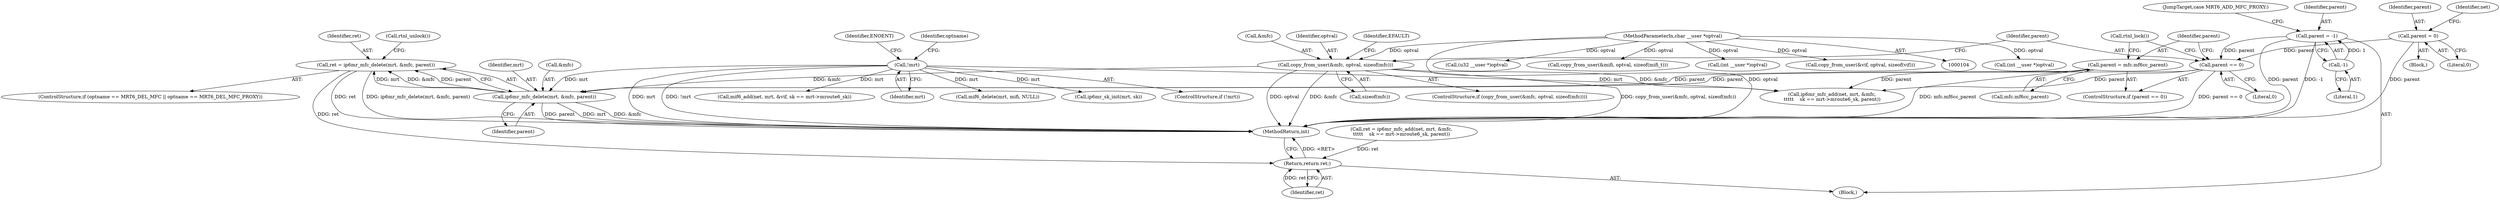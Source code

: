 digraph "0_linux_99253eb750fda6a644d5188fb26c43bad8d5a745_0@API" {
"1000304" [label="(Call,ret = ip6mr_mfc_delete(mrt, &mfc, parent))"];
"1000306" [label="(Call,ip6mr_mfc_delete(mrt, &mfc, parent))"];
"1000141" [label="(Call,!mrt)"];
"1000277" [label="(Call,copy_from_user(&mfc, optval, sizeof(mfc)))"];
"1000107" [label="(MethodParameterIn,char __user *optval)"];
"1000290" [label="(Call,parent = mfc.mf6cc_parent)"];
"1000287" [label="(Call,parent == 0)"];
"1000262" [label="(Call,parent = -1)"];
"1000264" [label="(Call,-1)"];
"1000112" [label="(Call,parent = 0)"];
"1000326" [label="(Return,return ret;)"];
"1000306" [label="(Call,ip6mr_mfc_delete(mrt, &mfc, parent))"];
"1000218" [label="(Call,mif6_add(net, mrt, &vif, sk == mrt->mroute6_sk))"];
"1000142" [label="(Identifier,mrt)"];
"1000253" [label="(Call,mif6_delete(mrt, mifi, NULL))"];
"1000314" [label="(Call,ip6mr_mfc_add(net, mrt, &mfc,\n\t\t\t\t\t    sk == mrt->mroute6_sk, parent))"];
"1000369" [label="(Call,(int __user *)optval)"];
"1000291" [label="(Identifier,parent)"];
"1000264" [label="(Call,-1)"];
"1000113" [label="(Identifier,parent)"];
"1000310" [label="(Identifier,parent)"];
"1000265" [label="(Literal,1)"];
"1000114" [label="(Literal,0)"];
"1000295" [label="(Call,rtnl_lock())"];
"1000169" [label="(Block,)"];
"1000325" [label="(Call,rtnl_unlock())"];
"1000286" [label="(ControlStructure,if (parent == 0))"];
"1000307" [label="(Identifier,mrt)"];
"1000266" [label="(JumpTarget,case MRT6_ADD_MFC_PROXY:)"];
"1000418" [label="(Call,(u32 __user *)optval)"];
"1000120" [label="(Identifier,net)"];
"1000288" [label="(Identifier,parent)"];
"1000262" [label="(Call,parent = -1)"];
"1000263" [label="(Identifier,parent)"];
"1000148" [label="(Identifier,optname)"];
"1000180" [label="(Call,ip6mr_sk_init(mrt, sk))"];
"1000281" [label="(Call,sizeof(mfc))"];
"1000312" [label="(Call,ret = ip6mr_mfc_add(net, mrt, &mfc,\n\t\t\t\t\t    sk == mrt->mroute6_sk, parent))"];
"1000326" [label="(Return,return ret;)"];
"1000276" [label="(ControlStructure,if (copy_from_user(&mfc, optval, sizeof(mfc))))"];
"1000296" [label="(ControlStructure,if (optname == MRT6_DEL_MFC || optname == MRT6_DEL_MFC_PROXY))"];
"1000289" [label="(Literal,0)"];
"1000241" [label="(Call,copy_from_user(&mifi, optval, sizeof(mifi_t)))"];
"1000292" [label="(Call,mfc.mf6cc_parent)"];
"1000280" [label="(Identifier,optval)"];
"1000141" [label="(Call,!mrt)"];
"1000287" [label="(Call,parent == 0)"];
"1000470" [label="(MethodReturn,int)"];
"1000308" [label="(Call,&mfc)"];
"1000277" [label="(Call,copy_from_user(&mfc, optval, sizeof(mfc)))"];
"1000304" [label="(Call,ret = ip6mr_mfc_delete(mrt, &mfc, parent))"];
"1000107" [label="(MethodParameterIn,char __user *optval)"];
"1000109" [label="(Block,)"];
"1000327" [label="(Identifier,ret)"];
"1000285" [label="(Identifier,EFAULT)"];
"1000278" [label="(Call,&mfc)"];
"1000342" [label="(Call,(int __user *)optval)"];
"1000112" [label="(Call,parent = 0)"];
"1000197" [label="(Call,copy_from_user(&vif, optval, sizeof(vif)))"];
"1000140" [label="(ControlStructure,if (!mrt))"];
"1000290" [label="(Call,parent = mfc.mf6cc_parent)"];
"1000305" [label="(Identifier,ret)"];
"1000145" [label="(Identifier,ENOENT)"];
"1000304" -> "1000296"  [label="AST: "];
"1000304" -> "1000306"  [label="CFG: "];
"1000305" -> "1000304"  [label="AST: "];
"1000306" -> "1000304"  [label="AST: "];
"1000325" -> "1000304"  [label="CFG: "];
"1000304" -> "1000470"  [label="DDG: ret"];
"1000304" -> "1000470"  [label="DDG: ip6mr_mfc_delete(mrt, &mfc, parent)"];
"1000306" -> "1000304"  [label="DDG: mrt"];
"1000306" -> "1000304"  [label="DDG: &mfc"];
"1000306" -> "1000304"  [label="DDG: parent"];
"1000304" -> "1000326"  [label="DDG: ret"];
"1000306" -> "1000310"  [label="CFG: "];
"1000307" -> "1000306"  [label="AST: "];
"1000308" -> "1000306"  [label="AST: "];
"1000310" -> "1000306"  [label="AST: "];
"1000306" -> "1000470"  [label="DDG: parent"];
"1000306" -> "1000470"  [label="DDG: mrt"];
"1000306" -> "1000470"  [label="DDG: &mfc"];
"1000141" -> "1000306"  [label="DDG: mrt"];
"1000277" -> "1000306"  [label="DDG: &mfc"];
"1000290" -> "1000306"  [label="DDG: parent"];
"1000287" -> "1000306"  [label="DDG: parent"];
"1000141" -> "1000140"  [label="AST: "];
"1000141" -> "1000142"  [label="CFG: "];
"1000142" -> "1000141"  [label="AST: "];
"1000145" -> "1000141"  [label="CFG: "];
"1000148" -> "1000141"  [label="CFG: "];
"1000141" -> "1000470"  [label="DDG: mrt"];
"1000141" -> "1000470"  [label="DDG: !mrt"];
"1000141" -> "1000180"  [label="DDG: mrt"];
"1000141" -> "1000218"  [label="DDG: mrt"];
"1000141" -> "1000253"  [label="DDG: mrt"];
"1000141" -> "1000314"  [label="DDG: mrt"];
"1000277" -> "1000276"  [label="AST: "];
"1000277" -> "1000281"  [label="CFG: "];
"1000278" -> "1000277"  [label="AST: "];
"1000280" -> "1000277"  [label="AST: "];
"1000281" -> "1000277"  [label="AST: "];
"1000285" -> "1000277"  [label="CFG: "];
"1000288" -> "1000277"  [label="CFG: "];
"1000277" -> "1000470"  [label="DDG: optval"];
"1000277" -> "1000470"  [label="DDG: &mfc"];
"1000277" -> "1000470"  [label="DDG: copy_from_user(&mfc, optval, sizeof(mfc))"];
"1000107" -> "1000277"  [label="DDG: optval"];
"1000277" -> "1000314"  [label="DDG: &mfc"];
"1000107" -> "1000104"  [label="AST: "];
"1000107" -> "1000470"  [label="DDG: optval"];
"1000107" -> "1000197"  [label="DDG: optval"];
"1000107" -> "1000241"  [label="DDG: optval"];
"1000107" -> "1000342"  [label="DDG: optval"];
"1000107" -> "1000369"  [label="DDG: optval"];
"1000107" -> "1000418"  [label="DDG: optval"];
"1000290" -> "1000286"  [label="AST: "];
"1000290" -> "1000292"  [label="CFG: "];
"1000291" -> "1000290"  [label="AST: "];
"1000292" -> "1000290"  [label="AST: "];
"1000295" -> "1000290"  [label="CFG: "];
"1000290" -> "1000470"  [label="DDG: mfc.mf6cc_parent"];
"1000290" -> "1000314"  [label="DDG: parent"];
"1000287" -> "1000286"  [label="AST: "];
"1000287" -> "1000289"  [label="CFG: "];
"1000288" -> "1000287"  [label="AST: "];
"1000289" -> "1000287"  [label="AST: "];
"1000291" -> "1000287"  [label="CFG: "];
"1000295" -> "1000287"  [label="CFG: "];
"1000287" -> "1000470"  [label="DDG: parent == 0"];
"1000262" -> "1000287"  [label="DDG: parent"];
"1000112" -> "1000287"  [label="DDG: parent"];
"1000287" -> "1000314"  [label="DDG: parent"];
"1000262" -> "1000169"  [label="AST: "];
"1000262" -> "1000264"  [label="CFG: "];
"1000263" -> "1000262"  [label="AST: "];
"1000264" -> "1000262"  [label="AST: "];
"1000266" -> "1000262"  [label="CFG: "];
"1000262" -> "1000470"  [label="DDG: parent"];
"1000262" -> "1000470"  [label="DDG: -1"];
"1000264" -> "1000262"  [label="DDG: 1"];
"1000264" -> "1000265"  [label="CFG: "];
"1000265" -> "1000264"  [label="AST: "];
"1000112" -> "1000109"  [label="AST: "];
"1000112" -> "1000114"  [label="CFG: "];
"1000113" -> "1000112"  [label="AST: "];
"1000114" -> "1000112"  [label="AST: "];
"1000120" -> "1000112"  [label="CFG: "];
"1000112" -> "1000470"  [label="DDG: parent"];
"1000326" -> "1000169"  [label="AST: "];
"1000326" -> "1000327"  [label="CFG: "];
"1000327" -> "1000326"  [label="AST: "];
"1000470" -> "1000326"  [label="CFG: "];
"1000326" -> "1000470"  [label="DDG: <RET>"];
"1000327" -> "1000326"  [label="DDG: ret"];
"1000312" -> "1000326"  [label="DDG: ret"];
}
